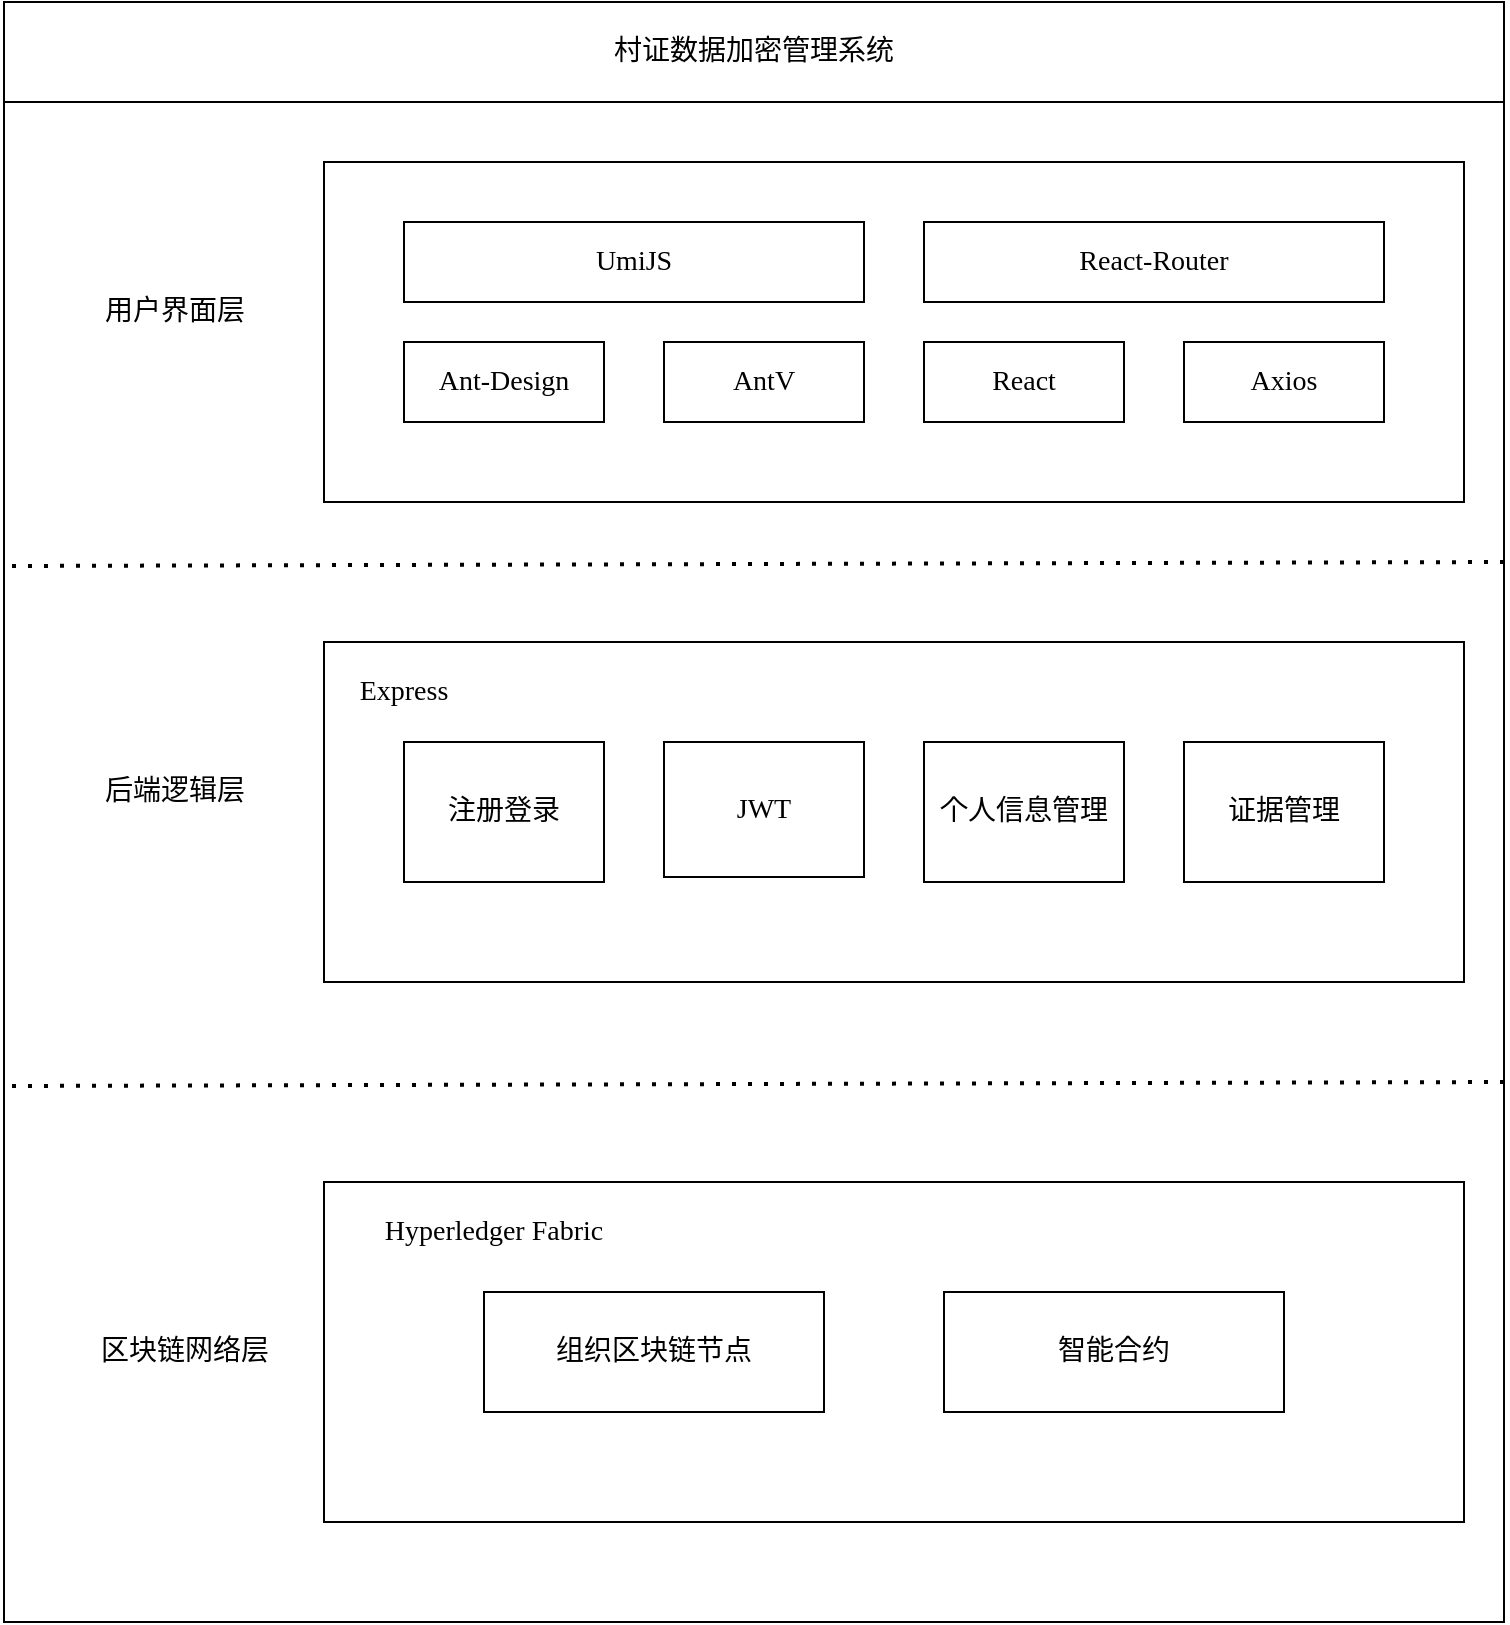 <mxfile version="21.3.4" type="device">
  <diagram name="第 1 页" id="e5b_JDWqv2wqmYYrKwgO">
    <mxGraphModel dx="2333" dy="1202" grid="1" gridSize="10" guides="1" tooltips="1" connect="1" arrows="1" fold="1" page="1" pageScale="1" pageWidth="827" pageHeight="1169" math="0" shadow="0">
      <root>
        <mxCell id="0" />
        <mxCell id="1" parent="0" />
        <mxCell id="bj1P5GpkkNR5_Ors-_xh-19" value="" style="group;fontFamily=宋体;fontSize=15;" vertex="1" connectable="0" parent="1">
          <mxGeometry x="810" y="30" width="750" height="810" as="geometry" />
        </mxCell>
        <mxCell id="bj1P5GpkkNR5_Ors-_xh-3" value="" style="whiteSpace=wrap;html=1;strokeWidth=1;fontFamily=宋体;fontSize=14;" vertex="1" parent="bj1P5GpkkNR5_Ors-_xh-19">
          <mxGeometry width="750" height="810" as="geometry" />
        </mxCell>
        <mxCell id="bj1P5GpkkNR5_Ors-_xh-6" value="村证数据加密管理系统" style="rounded=0;whiteSpace=wrap;html=1;fontFamily=宋体;fontSize=14;" vertex="1" parent="bj1P5GpkkNR5_Ors-_xh-19">
          <mxGeometry width="750" height="50" as="geometry" />
        </mxCell>
        <mxCell id="bj1P5GpkkNR5_Ors-_xh-18" value="" style="endArrow=none;dashed=1;html=1;dashPattern=1 3;strokeWidth=2;rounded=0;entryX=-0.003;entryY=0.359;entryDx=0;entryDy=0;exitX=0.998;exitY=0.357;exitDx=0;exitDy=0;entryPerimeter=0;exitPerimeter=0;fontFamily=宋体;fontSize=14;" edge="1" parent="bj1P5GpkkNR5_Ors-_xh-19">
          <mxGeometry width="50" height="50" relative="1" as="geometry">
            <mxPoint x="750" y="280" as="sourcePoint" />
            <mxPoint x="-1" y="282" as="targetPoint" />
          </mxGeometry>
        </mxCell>
        <mxCell id="bj1P5GpkkNR5_Ors-_xh-10" value="" style="endArrow=none;dashed=1;html=1;dashPattern=1 3;strokeWidth=2;rounded=0;entryX=-0.003;entryY=0.359;entryDx=0;entryDy=0;exitX=0.998;exitY=0.357;exitDx=0;exitDy=0;entryPerimeter=0;exitPerimeter=0;fontFamily=宋体;fontSize=14;" edge="1" parent="bj1P5GpkkNR5_Ors-_xh-19">
          <mxGeometry width="50" height="50" relative="1" as="geometry">
            <mxPoint x="750" y="540" as="sourcePoint" />
            <mxPoint x="-1" y="542" as="targetPoint" />
          </mxGeometry>
        </mxCell>
        <mxCell id="bj1P5GpkkNR5_Ors-_xh-12" value="用户界面层" style="text;html=1;strokeColor=none;fillColor=none;align=center;verticalAlign=middle;whiteSpace=wrap;rounded=0;fontFamily=宋体;fontSize=14;" vertex="1" parent="bj1P5GpkkNR5_Ors-_xh-19">
          <mxGeometry x="41" y="140" width="89" height="30" as="geometry" />
        </mxCell>
        <mxCell id="bj1P5GpkkNR5_Ors-_xh-14" value="后端逻辑层" style="text;html=1;strokeColor=none;fillColor=none;align=center;verticalAlign=middle;whiteSpace=wrap;rounded=0;fontFamily=宋体;fontSize=14;" vertex="1" parent="bj1P5GpkkNR5_Ors-_xh-19">
          <mxGeometry x="41" y="380" width="89" height="30" as="geometry" />
        </mxCell>
        <mxCell id="bj1P5GpkkNR5_Ors-_xh-20" value="" style="rounded=0;whiteSpace=wrap;html=1;fontFamily=宋体;fontSize=14;" vertex="1" parent="bj1P5GpkkNR5_Ors-_xh-19">
          <mxGeometry x="160" y="80" width="570" height="170" as="geometry" />
        </mxCell>
        <mxCell id="bj1P5GpkkNR5_Ors-_xh-22" value="" style="rounded=0;whiteSpace=wrap;html=1;fontFamily=宋体;fontSize=14;" vertex="1" parent="bj1P5GpkkNR5_Ors-_xh-19">
          <mxGeometry x="160" y="320" width="570" height="170" as="geometry" />
        </mxCell>
        <mxCell id="bj1P5GpkkNR5_Ors-_xh-21" value="" style="rounded=0;whiteSpace=wrap;html=1;fontFamily=宋体;fontSize=14;" vertex="1" parent="bj1P5GpkkNR5_Ors-_xh-19">
          <mxGeometry x="160" y="590" width="570" height="170" as="geometry" />
        </mxCell>
        <mxCell id="bj1P5GpkkNR5_Ors-_xh-23" value="UmiJS" style="rounded=0;whiteSpace=wrap;html=1;fontFamily=宋体;fontSize=14;" vertex="1" parent="bj1P5GpkkNR5_Ors-_xh-19">
          <mxGeometry x="200" y="110" width="230" height="40" as="geometry" />
        </mxCell>
        <mxCell id="bj1P5GpkkNR5_Ors-_xh-25" value="Ant-Design" style="rounded=0;whiteSpace=wrap;html=1;fontFamily=宋体;fontSize=14;" vertex="1" parent="bj1P5GpkkNR5_Ors-_xh-19">
          <mxGeometry x="200" y="170" width="100" height="40" as="geometry" />
        </mxCell>
        <mxCell id="bj1P5GpkkNR5_Ors-_xh-28" value="AntV" style="rounded=0;whiteSpace=wrap;html=1;fontFamily=宋体;fontSize=14;" vertex="1" parent="bj1P5GpkkNR5_Ors-_xh-19">
          <mxGeometry x="330" y="170" width="100" height="40" as="geometry" />
        </mxCell>
        <mxCell id="bj1P5GpkkNR5_Ors-_xh-27" value="React" style="rounded=0;whiteSpace=wrap;html=1;fontFamily=宋体;fontSize=14;" vertex="1" parent="bj1P5GpkkNR5_Ors-_xh-19">
          <mxGeometry x="460" y="170" width="100" height="40" as="geometry" />
        </mxCell>
        <mxCell id="bj1P5GpkkNR5_Ors-_xh-29" value="Axios" style="rounded=0;whiteSpace=wrap;html=1;fontFamily=宋体;fontSize=14;" vertex="1" parent="bj1P5GpkkNR5_Ors-_xh-19">
          <mxGeometry x="590" y="170" width="100" height="40" as="geometry" />
        </mxCell>
        <mxCell id="bj1P5GpkkNR5_Ors-_xh-30" value="React-Router" style="rounded=0;whiteSpace=wrap;html=1;fontFamily=宋体;fontSize=14;" vertex="1" parent="bj1P5GpkkNR5_Ors-_xh-19">
          <mxGeometry x="460" y="110" width="230" height="40" as="geometry" />
        </mxCell>
        <mxCell id="bj1P5GpkkNR5_Ors-_xh-32" value="Express" style="text;html=1;strokeColor=none;fillColor=none;align=center;verticalAlign=middle;whiteSpace=wrap;rounded=0;fontFamily=宋体;fontSize=14;" vertex="1" parent="bj1P5GpkkNR5_Ors-_xh-19">
          <mxGeometry x="170" y="330" width="60" height="30" as="geometry" />
        </mxCell>
        <mxCell id="bj1P5GpkkNR5_Ors-_xh-37" value="注册登录" style="rounded=0;whiteSpace=wrap;html=1;fontFamily=宋体;fontSize=14;" vertex="1" parent="bj1P5GpkkNR5_Ors-_xh-19">
          <mxGeometry x="200" y="370" width="100" height="70" as="geometry" />
        </mxCell>
        <mxCell id="bj1P5GpkkNR5_Ors-_xh-38" value="个人信息管理" style="rounded=0;whiteSpace=wrap;html=1;fontFamily=宋体;fontSize=14;" vertex="1" parent="bj1P5GpkkNR5_Ors-_xh-19">
          <mxGeometry x="460" y="370" width="100" height="70" as="geometry" />
        </mxCell>
        <mxCell id="bj1P5GpkkNR5_Ors-_xh-39" value="JWT" style="rounded=0;whiteSpace=wrap;html=1;fontFamily=宋体;fontSize=14;" vertex="1" parent="bj1P5GpkkNR5_Ors-_xh-19">
          <mxGeometry x="330" y="370" width="100" height="67.5" as="geometry" />
        </mxCell>
        <mxCell id="bj1P5GpkkNR5_Ors-_xh-40" value="证据管理" style="rounded=0;whiteSpace=wrap;html=1;fontFamily=宋体;fontSize=14;" vertex="1" parent="bj1P5GpkkNR5_Ors-_xh-19">
          <mxGeometry x="590" y="370" width="100" height="70" as="geometry" />
        </mxCell>
        <mxCell id="bj1P5GpkkNR5_Ors-_xh-41" value="组织区块链节点" style="rounded=0;whiteSpace=wrap;html=1;fontFamily=宋体;fontSize=14;" vertex="1" parent="bj1P5GpkkNR5_Ors-_xh-19">
          <mxGeometry x="240" y="645" width="170" height="60" as="geometry" />
        </mxCell>
        <mxCell id="bj1P5GpkkNR5_Ors-_xh-42" value="智能合约" style="rounded=0;whiteSpace=wrap;html=1;fontFamily=宋体;fontSize=14;" vertex="1" parent="bj1P5GpkkNR5_Ors-_xh-19">
          <mxGeometry x="470" y="645" width="170" height="60" as="geometry" />
        </mxCell>
        <mxCell id="bj1P5GpkkNR5_Ors-_xh-13" value="区块链网络层" style="text;html=1;strokeColor=none;fillColor=none;align=center;verticalAlign=middle;whiteSpace=wrap;rounded=0;fontFamily=宋体;fontSize=14;" vertex="1" parent="bj1P5GpkkNR5_Ors-_xh-19">
          <mxGeometry x="41" y="660" width="99" height="30" as="geometry" />
        </mxCell>
        <mxCell id="bj1P5GpkkNR5_Ors-_xh-45" value="Hyperledger Fabric" style="text;html=1;strokeColor=none;fillColor=none;align=center;verticalAlign=middle;whiteSpace=wrap;rounded=0;fontFamily=宋体;fontSize=14;" vertex="1" parent="bj1P5GpkkNR5_Ors-_xh-19">
          <mxGeometry x="170" y="600" width="150" height="30" as="geometry" />
        </mxCell>
      </root>
    </mxGraphModel>
  </diagram>
</mxfile>

